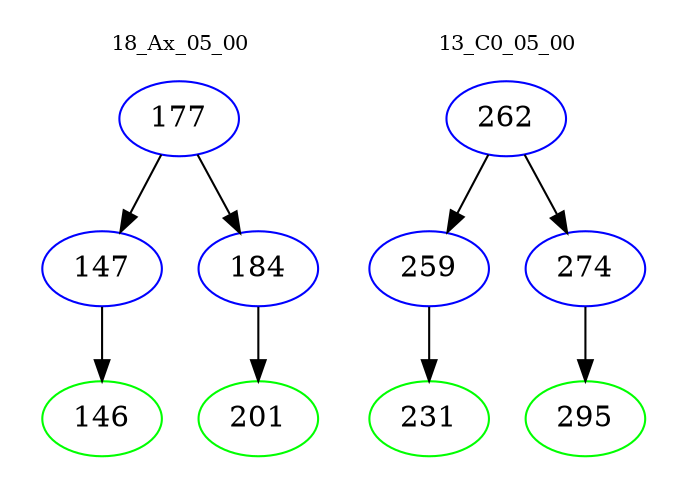 digraph{
subgraph cluster_0 {
color = white
label = "18_Ax_05_00";
fontsize=10;
T0_177 [label="177", color="blue"]
T0_177 -> T0_147 [color="black"]
T0_147 [label="147", color="blue"]
T0_147 -> T0_146 [color="black"]
T0_146 [label="146", color="green"]
T0_177 -> T0_184 [color="black"]
T0_184 [label="184", color="blue"]
T0_184 -> T0_201 [color="black"]
T0_201 [label="201", color="green"]
}
subgraph cluster_1 {
color = white
label = "13_C0_05_00";
fontsize=10;
T1_262 [label="262", color="blue"]
T1_262 -> T1_259 [color="black"]
T1_259 [label="259", color="blue"]
T1_259 -> T1_231 [color="black"]
T1_231 [label="231", color="green"]
T1_262 -> T1_274 [color="black"]
T1_274 [label="274", color="blue"]
T1_274 -> T1_295 [color="black"]
T1_295 [label="295", color="green"]
}
}
